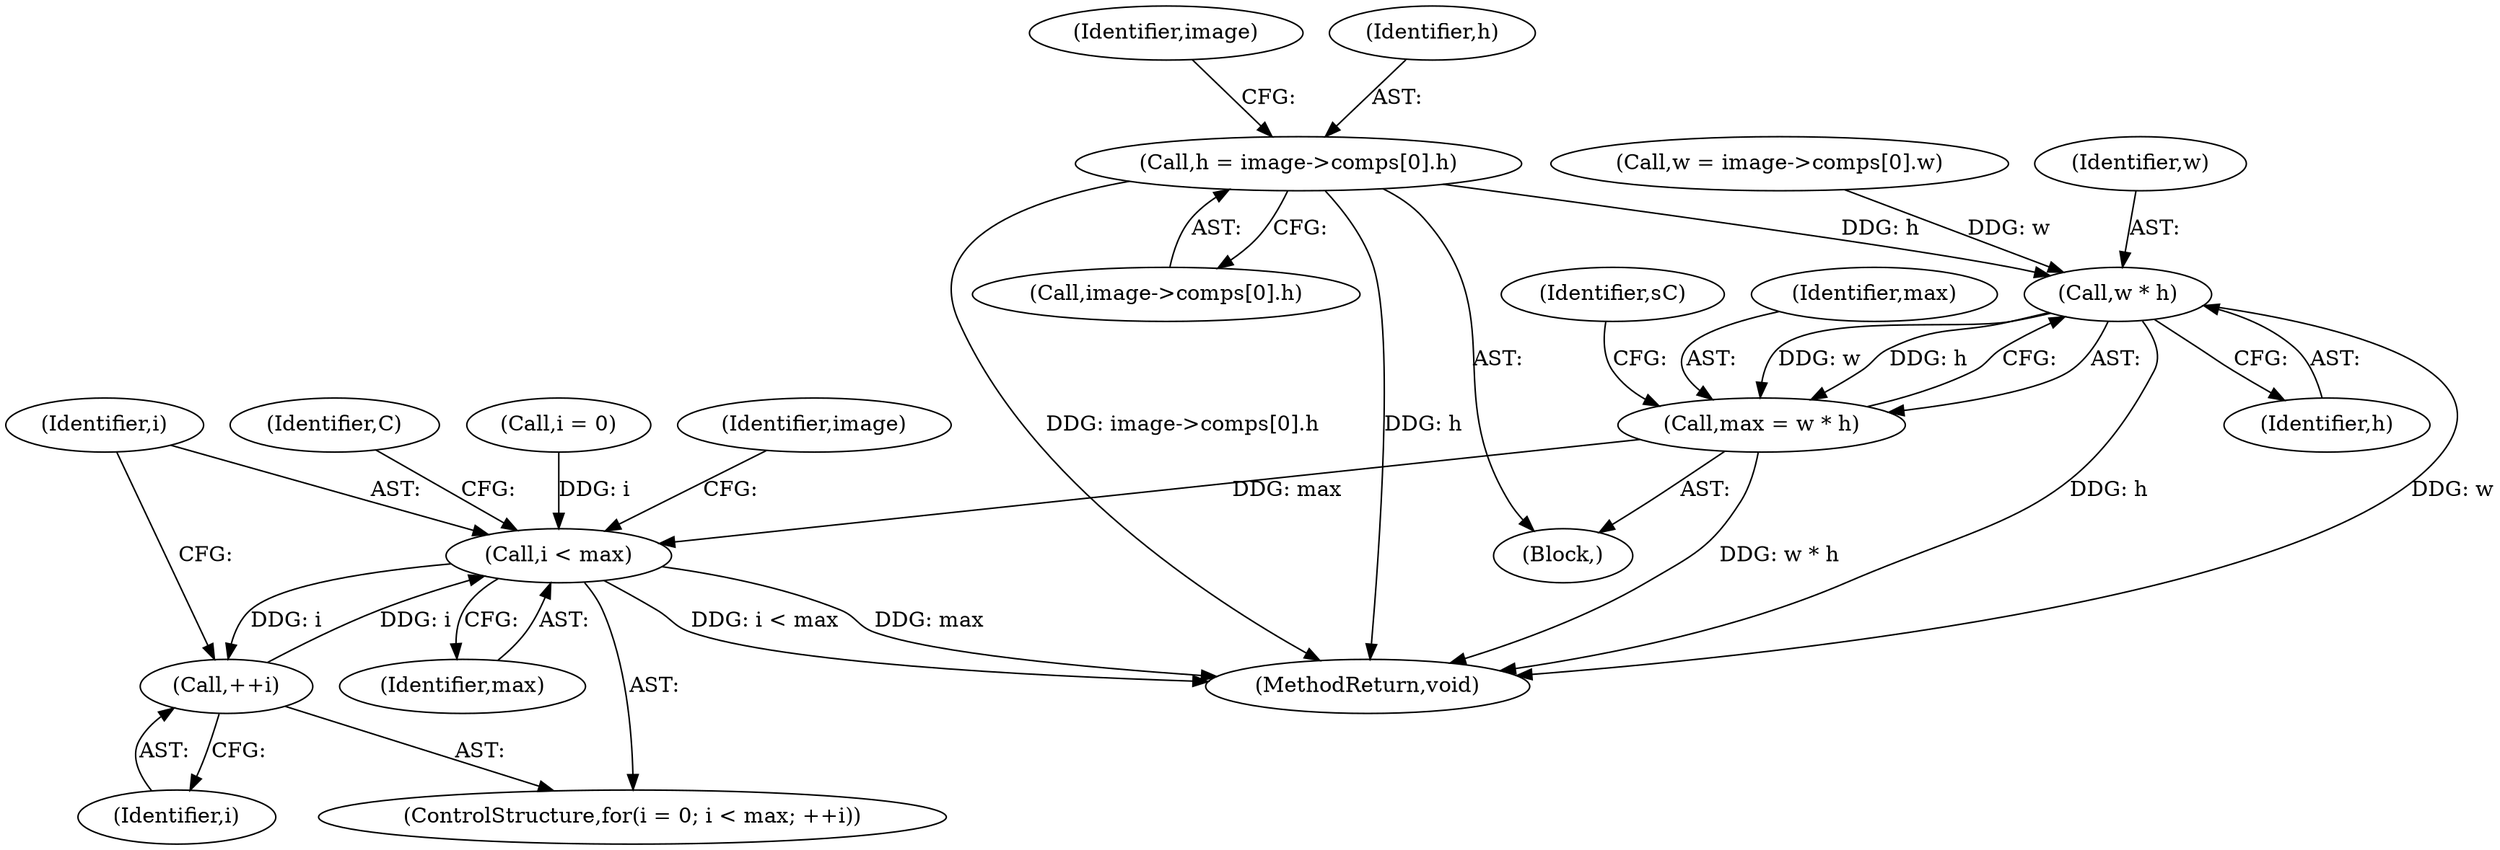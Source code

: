 digraph "0_openjpeg_162f6199c0cd3ec1c6c6dc65e41b2faab92b2d91@array" {
"1000131" [label="(Call,h = image->comps[0].h)"];
"1000251" [label="(Call,w * h)"];
"1000249" [label="(Call,max = w * h)"];
"1000326" [label="(Call,i < max)"];
"1000329" [label="(Call,++i)"];
"1000550" [label="(MethodReturn,void)"];
"1000328" [label="(Identifier,max)"];
"1000122" [label="(Call,w = image->comps[0].w)"];
"1000323" [label="(Call,i = 0)"];
"1000251" [label="(Call,w * h)"];
"1000329" [label="(Call,++i)"];
"1000144" [label="(Identifier,image)"];
"1000322" [label="(ControlStructure,for(i = 0; i < max; ++i))"];
"1000327" [label="(Identifier,i)"];
"1000249" [label="(Call,max = w * h)"];
"1000252" [label="(Identifier,w)"];
"1000133" [label="(Call,image->comps[0].h)"];
"1000109" [label="(Block,)"];
"1000330" [label="(Identifier,i)"];
"1000131" [label="(Call,h = image->comps[0].h)"];
"1000253" [label="(Identifier,h)"];
"1000326" [label="(Call,i < max)"];
"1000467" [label="(Identifier,image)"];
"1000132" [label="(Identifier,h)"];
"1000255" [label="(Identifier,sC)"];
"1000250" [label="(Identifier,max)"];
"1000333" [label="(Identifier,C)"];
"1000131" -> "1000109"  [label="AST: "];
"1000131" -> "1000133"  [label="CFG: "];
"1000132" -> "1000131"  [label="AST: "];
"1000133" -> "1000131"  [label="AST: "];
"1000144" -> "1000131"  [label="CFG: "];
"1000131" -> "1000550"  [label="DDG: h"];
"1000131" -> "1000550"  [label="DDG: image->comps[0].h"];
"1000131" -> "1000251"  [label="DDG: h"];
"1000251" -> "1000249"  [label="AST: "];
"1000251" -> "1000253"  [label="CFG: "];
"1000252" -> "1000251"  [label="AST: "];
"1000253" -> "1000251"  [label="AST: "];
"1000249" -> "1000251"  [label="CFG: "];
"1000251" -> "1000550"  [label="DDG: h"];
"1000251" -> "1000550"  [label="DDG: w"];
"1000251" -> "1000249"  [label="DDG: w"];
"1000251" -> "1000249"  [label="DDG: h"];
"1000122" -> "1000251"  [label="DDG: w"];
"1000249" -> "1000109"  [label="AST: "];
"1000250" -> "1000249"  [label="AST: "];
"1000255" -> "1000249"  [label="CFG: "];
"1000249" -> "1000550"  [label="DDG: w * h"];
"1000249" -> "1000326"  [label="DDG: max"];
"1000326" -> "1000322"  [label="AST: "];
"1000326" -> "1000328"  [label="CFG: "];
"1000327" -> "1000326"  [label="AST: "];
"1000328" -> "1000326"  [label="AST: "];
"1000333" -> "1000326"  [label="CFG: "];
"1000467" -> "1000326"  [label="CFG: "];
"1000326" -> "1000550"  [label="DDG: i < max"];
"1000326" -> "1000550"  [label="DDG: max"];
"1000329" -> "1000326"  [label="DDG: i"];
"1000323" -> "1000326"  [label="DDG: i"];
"1000326" -> "1000329"  [label="DDG: i"];
"1000329" -> "1000322"  [label="AST: "];
"1000329" -> "1000330"  [label="CFG: "];
"1000330" -> "1000329"  [label="AST: "];
"1000327" -> "1000329"  [label="CFG: "];
}
